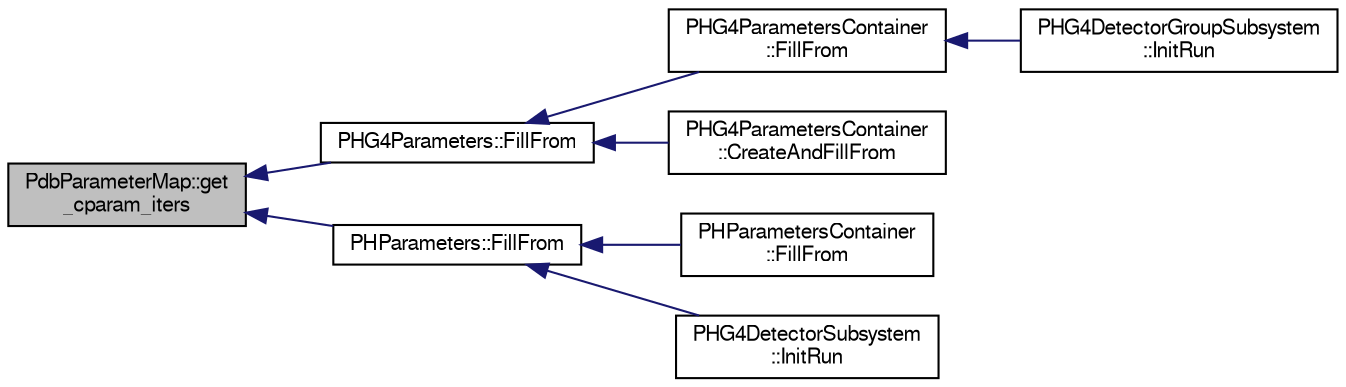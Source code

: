 digraph "PdbParameterMap::get_cparam_iters"
{
  bgcolor="transparent";
  edge [fontname="FreeSans",fontsize="10",labelfontname="FreeSans",labelfontsize="10"];
  node [fontname="FreeSans",fontsize="10",shape=record];
  rankdir="LR";
  Node1 [label="PdbParameterMap::get\l_cparam_iters",height=0.2,width=0.4,color="black", fillcolor="grey75", style="filled" fontcolor="black"];
  Node1 -> Node2 [dir="back",color="midnightblue",fontsize="10",style="solid",fontname="FreeSans"];
  Node2 [label="PHG4Parameters::FillFrom",height=0.2,width=0.4,color="black",URL="$da/d29/classPHG4Parameters.html#ab8f483eebcc88f7b19512ae21139d30d"];
  Node2 -> Node3 [dir="back",color="midnightblue",fontsize="10",style="solid",fontname="FreeSans"];
  Node3 [label="PHG4ParametersContainer\l::FillFrom",height=0.2,width=0.4,color="black",URL="$d5/d5f/classPHG4ParametersContainer.html#a85ae9ccd1942a1c6b22bb8816a03f5bc"];
  Node3 -> Node4 [dir="back",color="midnightblue",fontsize="10",style="solid",fontname="FreeSans"];
  Node4 [label="PHG4DetectorGroupSubsystem\l::InitRun",height=0.2,width=0.4,color="black",URL="$d7/d7f/classPHG4DetectorGroupSubsystem.html#a9c1bbc352e506b9b598fcd4d34ea279e"];
  Node2 -> Node5 [dir="back",color="midnightblue",fontsize="10",style="solid",fontname="FreeSans"];
  Node5 [label="PHG4ParametersContainer\l::CreateAndFillFrom",height=0.2,width=0.4,color="black",URL="$d5/d5f/classPHG4ParametersContainer.html#a26b650390d410913dbc1cb9e2a51d338"];
  Node1 -> Node6 [dir="back",color="midnightblue",fontsize="10",style="solid",fontname="FreeSans"];
  Node6 [label="PHParameters::FillFrom",height=0.2,width=0.4,color="black",URL="$dd/dae/classPHParameters.html#a60173f5ff12c567632583ea619a7d2fb"];
  Node6 -> Node7 [dir="back",color="midnightblue",fontsize="10",style="solid",fontname="FreeSans"];
  Node7 [label="PHParametersContainer\l::FillFrom",height=0.2,width=0.4,color="black",URL="$d7/d6b/classPHParametersContainer.html#aeea87ec5112ffb96aef47541208e5093"];
  Node6 -> Node8 [dir="back",color="midnightblue",fontsize="10",style="solid",fontname="FreeSans"];
  Node8 [label="PHG4DetectorSubsystem\l::InitRun",height=0.2,width=0.4,color="black",URL="$d5/d29/classPHG4DetectorSubsystem.html#a3c2ac5dc436f84e09140b6e2a1be8ff9"];
}
